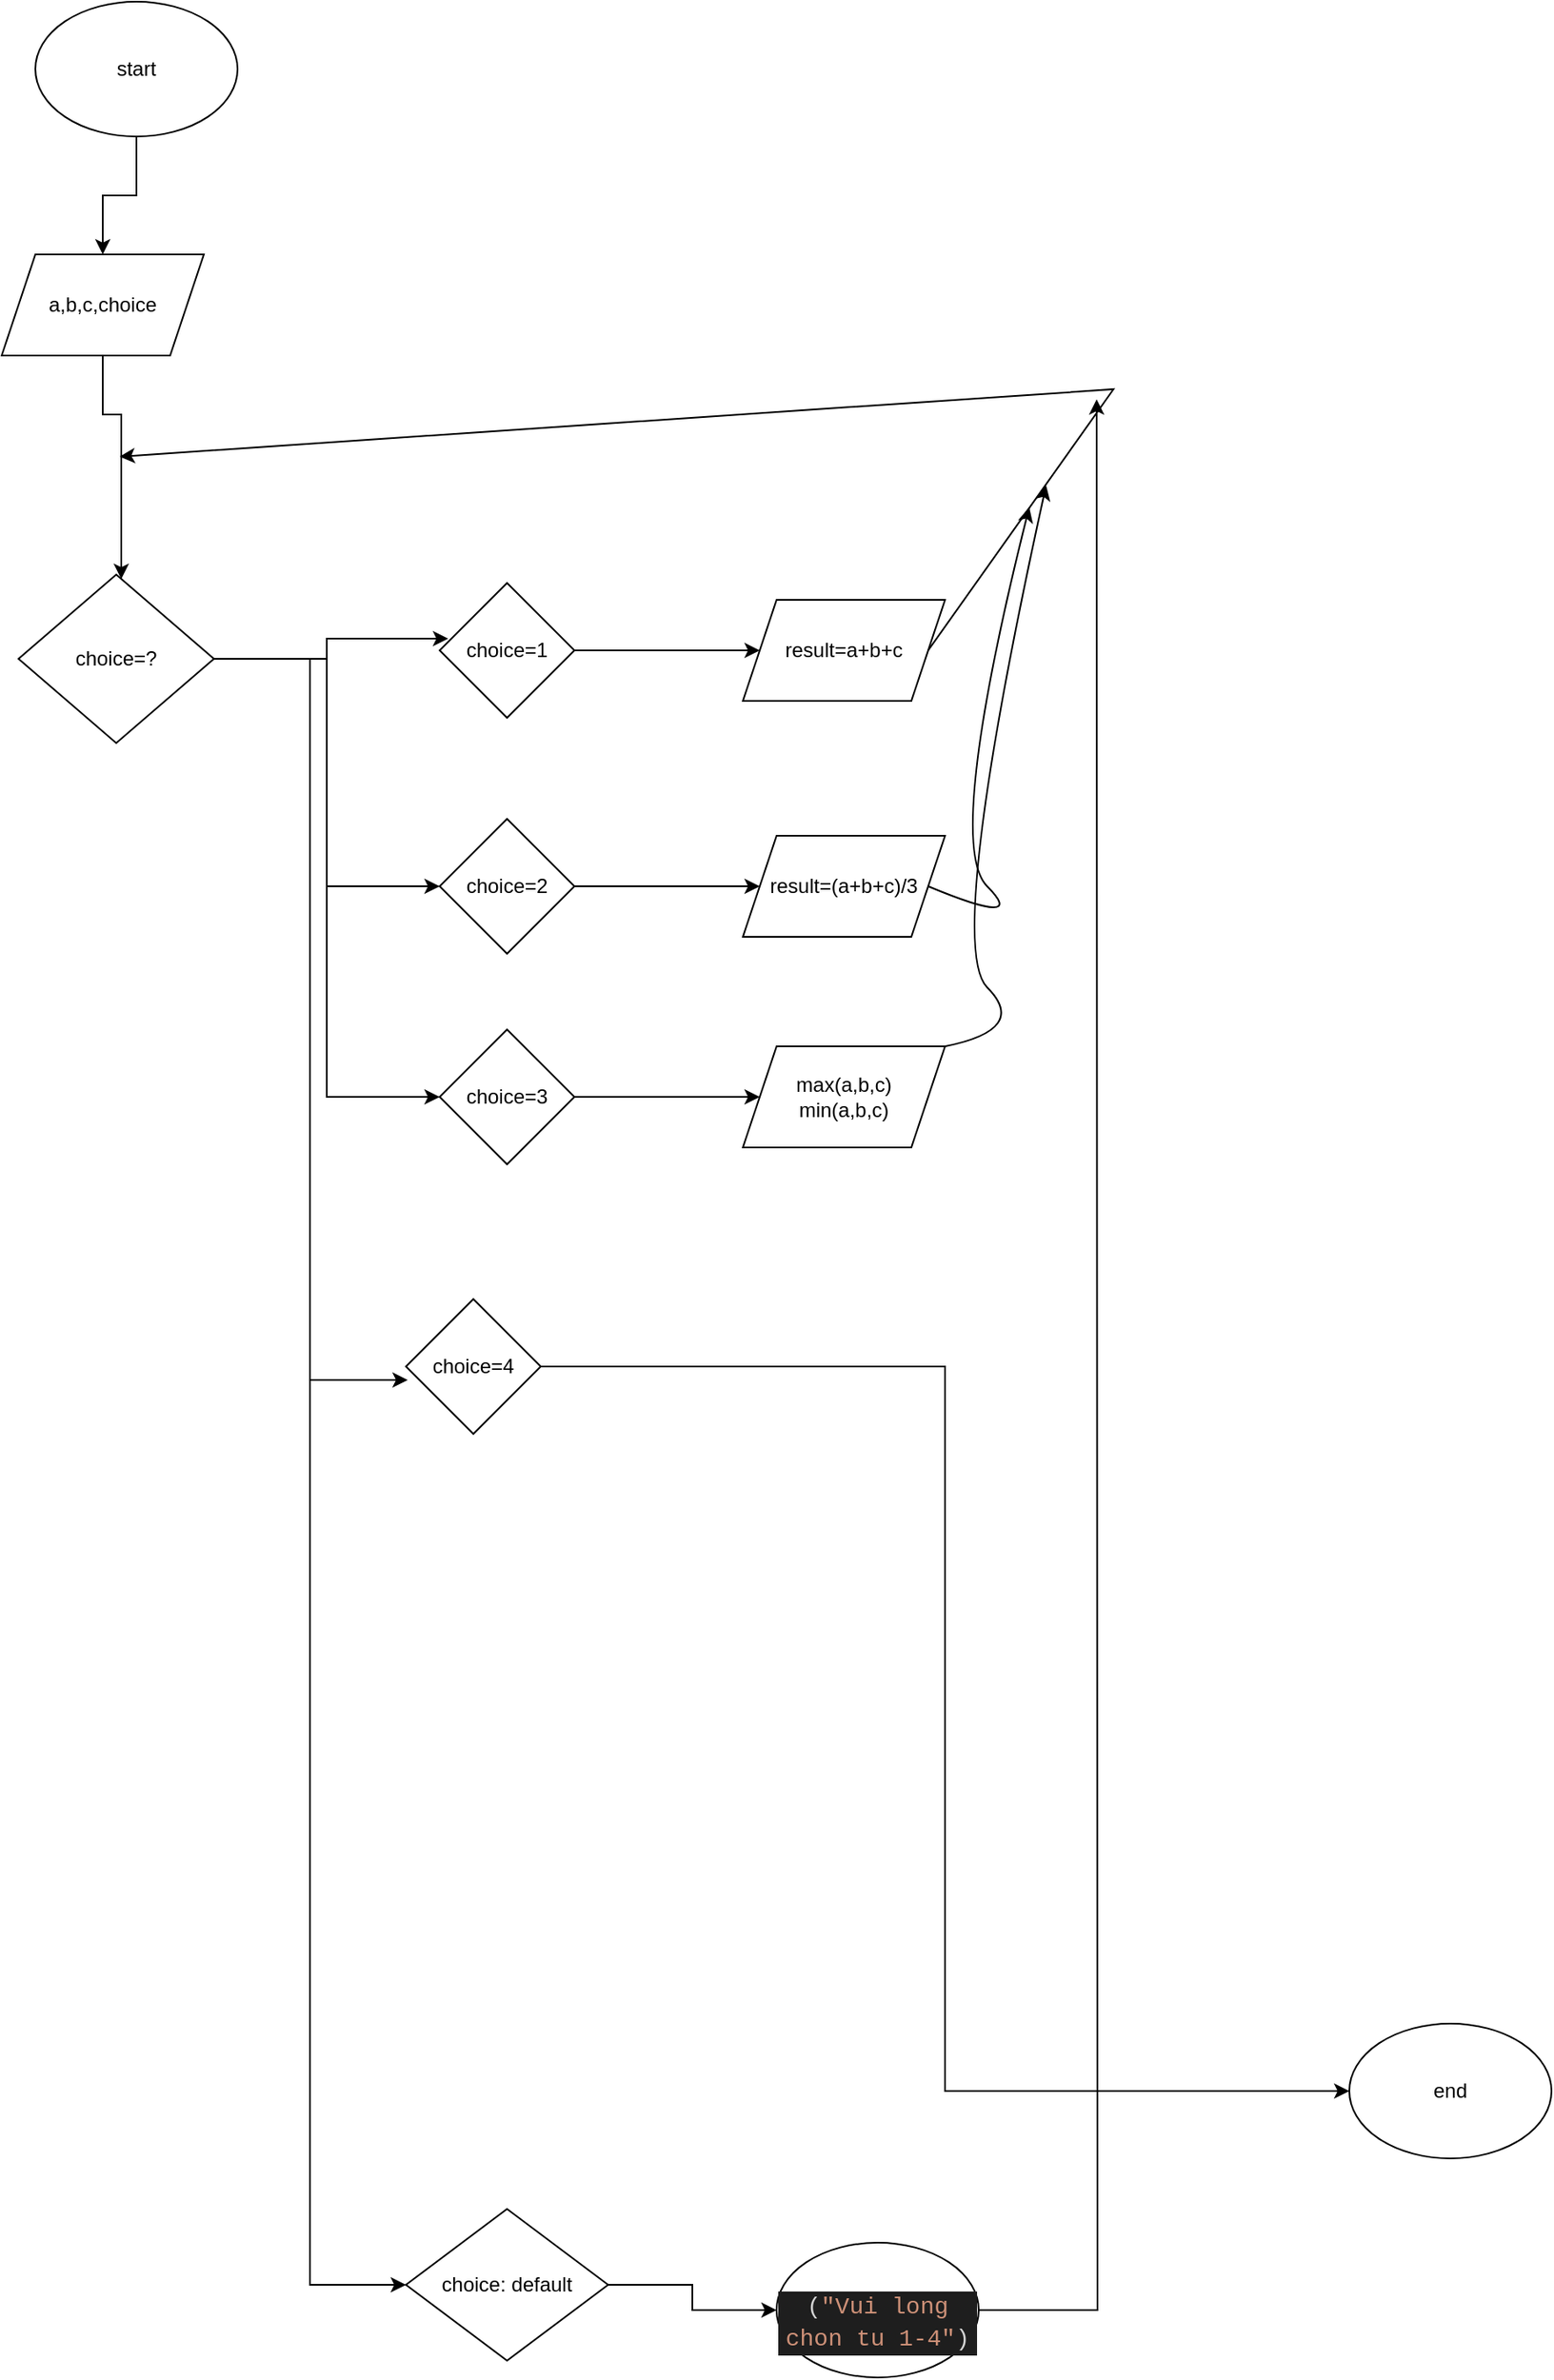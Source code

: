 <mxfile version="22.1.0" type="github">
  <diagram name="Trang-1" id="8WOk82VxNDKTeJKdt3mN">
    <mxGraphModel dx="880" dy="508" grid="1" gridSize="10" guides="1" tooltips="1" connect="1" arrows="1" fold="1" page="1" pageScale="1" pageWidth="827" pageHeight="1169" math="0" shadow="0">
      <root>
        <mxCell id="0" />
        <mxCell id="1" parent="0" />
        <mxCell id="_pkrtM7WGQT2VM3EGbci-3" style="edgeStyle=orthogonalEdgeStyle;rounded=0;orthogonalLoop=1;jettySize=auto;html=1;entryX=0.5;entryY=0;entryDx=0;entryDy=0;" parent="1" source="_pkrtM7WGQT2VM3EGbci-1" target="h4dxqBW4cxkd71x_Y7fE-1" edge="1">
          <mxGeometry relative="1" as="geometry">
            <mxPoint x="390" y="160" as="targetPoint" />
          </mxGeometry>
        </mxCell>
        <mxCell id="_pkrtM7WGQT2VM3EGbci-1" value="start" style="ellipse;whiteSpace=wrap;html=1;" parent="1" vertex="1">
          <mxGeometry x="320" y="20" width="120" height="80" as="geometry" />
        </mxCell>
        <mxCell id="_pkrtM7WGQT2VM3EGbci-15" value="end" style="ellipse;whiteSpace=wrap;html=1;" parent="1" vertex="1">
          <mxGeometry x="1100" y="1220" width="120" height="80" as="geometry" />
        </mxCell>
        <mxCell id="h4dxqBW4cxkd71x_Y7fE-2" style="edgeStyle=orthogonalEdgeStyle;rounded=0;orthogonalLoop=1;jettySize=auto;html=1;" parent="1" source="h4dxqBW4cxkd71x_Y7fE-1" target="h4dxqBW4cxkd71x_Y7fE-3" edge="1">
          <mxGeometry relative="1" as="geometry">
            <mxPoint x="370" y="300" as="targetPoint" />
            <Array as="points">
              <mxPoint x="360" y="265" />
              <mxPoint x="371" y="265" />
            </Array>
          </mxGeometry>
        </mxCell>
        <mxCell id="h4dxqBW4cxkd71x_Y7fE-1" value="a,b,c,choice" style="shape=parallelogram;perimeter=parallelogramPerimeter;whiteSpace=wrap;html=1;fixedSize=1;" parent="1" vertex="1">
          <mxGeometry x="300" y="170" width="120" height="60" as="geometry" />
        </mxCell>
        <mxCell id="h4dxqBW4cxkd71x_Y7fE-33" style="edgeStyle=orthogonalEdgeStyle;rounded=0;orthogonalLoop=1;jettySize=auto;html=1;entryX=0;entryY=0.5;entryDx=0;entryDy=0;" parent="1" source="h4dxqBW4cxkd71x_Y7fE-3" target="h4dxqBW4cxkd71x_Y7fE-9" edge="1">
          <mxGeometry relative="1" as="geometry" />
        </mxCell>
        <mxCell id="h4dxqBW4cxkd71x_Y7fE-34" style="edgeStyle=orthogonalEdgeStyle;rounded=0;orthogonalLoop=1;jettySize=auto;html=1;entryX=0;entryY=0.5;entryDx=0;entryDy=0;" parent="1" source="h4dxqBW4cxkd71x_Y7fE-3" target="h4dxqBW4cxkd71x_Y7fE-12" edge="1">
          <mxGeometry relative="1" as="geometry" />
        </mxCell>
        <mxCell id="h4dxqBW4cxkd71x_Y7fE-41" style="edgeStyle=orthogonalEdgeStyle;rounded=0;orthogonalLoop=1;jettySize=auto;html=1;entryX=0;entryY=0.5;entryDx=0;entryDy=0;" parent="1" source="h4dxqBW4cxkd71x_Y7fE-3" target="h4dxqBW4cxkd71x_Y7fE-31" edge="1">
          <mxGeometry relative="1" as="geometry" />
        </mxCell>
        <mxCell id="h4dxqBW4cxkd71x_Y7fE-3" value="choice=?" style="rhombus;whiteSpace=wrap;html=1;" parent="1" vertex="1">
          <mxGeometry x="310" y="360" width="116" height="100" as="geometry" />
        </mxCell>
        <mxCell id="h4dxqBW4cxkd71x_Y7fE-7" style="edgeStyle=orthogonalEdgeStyle;rounded=0;orthogonalLoop=1;jettySize=auto;html=1;" parent="1" source="h4dxqBW4cxkd71x_Y7fE-4" target="h4dxqBW4cxkd71x_Y7fE-6" edge="1">
          <mxGeometry relative="1" as="geometry" />
        </mxCell>
        <mxCell id="h4dxqBW4cxkd71x_Y7fE-4" value="choice=1" style="rhombus;whiteSpace=wrap;html=1;" parent="1" vertex="1">
          <mxGeometry x="560" y="365" width="80" height="80" as="geometry" />
        </mxCell>
        <mxCell id="h4dxqBW4cxkd71x_Y7fE-5" style="edgeStyle=orthogonalEdgeStyle;rounded=0;orthogonalLoop=1;jettySize=auto;html=1;entryX=0.063;entryY=0.413;entryDx=0;entryDy=0;entryPerimeter=0;" parent="1" source="h4dxqBW4cxkd71x_Y7fE-3" target="h4dxqBW4cxkd71x_Y7fE-4" edge="1">
          <mxGeometry relative="1" as="geometry" />
        </mxCell>
        <mxCell id="h4dxqBW4cxkd71x_Y7fE-6" value="result=a+b+c" style="shape=parallelogram;perimeter=parallelogramPerimeter;whiteSpace=wrap;html=1;fixedSize=1;" parent="1" vertex="1">
          <mxGeometry x="740" y="375" width="120" height="60" as="geometry" />
        </mxCell>
        <mxCell id="h4dxqBW4cxkd71x_Y7fE-8" style="edgeStyle=orthogonalEdgeStyle;rounded=0;orthogonalLoop=1;jettySize=auto;html=1;" parent="1" source="h4dxqBW4cxkd71x_Y7fE-9" target="h4dxqBW4cxkd71x_Y7fE-10" edge="1">
          <mxGeometry relative="1" as="geometry" />
        </mxCell>
        <mxCell id="h4dxqBW4cxkd71x_Y7fE-9" value="choice=2" style="rhombus;whiteSpace=wrap;html=1;" parent="1" vertex="1">
          <mxGeometry x="560" y="505" width="80" height="80" as="geometry" />
        </mxCell>
        <mxCell id="h4dxqBW4cxkd71x_Y7fE-10" value="result=(a+b+c)/3" style="shape=parallelogram;perimeter=parallelogramPerimeter;whiteSpace=wrap;html=1;fixedSize=1;" parent="1" vertex="1">
          <mxGeometry x="740" y="515" width="120" height="60" as="geometry" />
        </mxCell>
        <mxCell id="h4dxqBW4cxkd71x_Y7fE-11" style="edgeStyle=orthogonalEdgeStyle;rounded=0;orthogonalLoop=1;jettySize=auto;html=1;" parent="1" source="h4dxqBW4cxkd71x_Y7fE-12" target="h4dxqBW4cxkd71x_Y7fE-13" edge="1">
          <mxGeometry relative="1" as="geometry" />
        </mxCell>
        <mxCell id="h4dxqBW4cxkd71x_Y7fE-12" value="choice=3" style="rhombus;whiteSpace=wrap;html=1;" parent="1" vertex="1">
          <mxGeometry x="560" y="630" width="80" height="80" as="geometry" />
        </mxCell>
        <mxCell id="h4dxqBW4cxkd71x_Y7fE-13" value="&lt;div&gt;max(a,b,c)&lt;/div&gt;&lt;div&gt;min(a,b,c)&lt;br&gt;&lt;/div&gt;" style="shape=parallelogram;perimeter=parallelogramPerimeter;whiteSpace=wrap;html=1;fixedSize=1;" parent="1" vertex="1">
          <mxGeometry x="740" y="640" width="120" height="60" as="geometry" />
        </mxCell>
        <mxCell id="h4dxqBW4cxkd71x_Y7fE-27" style="edgeStyle=orthogonalEdgeStyle;rounded=0;orthogonalLoop=1;jettySize=auto;html=1;entryX=0;entryY=0.5;entryDx=0;entryDy=0;" parent="1" source="h4dxqBW4cxkd71x_Y7fE-28" target="_pkrtM7WGQT2VM3EGbci-15" edge="1">
          <mxGeometry relative="1" as="geometry">
            <mxPoint x="740" y="1250" as="targetPoint" />
          </mxGeometry>
        </mxCell>
        <mxCell id="h4dxqBW4cxkd71x_Y7fE-28" value="choice=4" style="rhombus;whiteSpace=wrap;html=1;" parent="1" vertex="1">
          <mxGeometry x="540" y="790" width="80" height="80" as="geometry" />
        </mxCell>
        <mxCell id="h4dxqBW4cxkd71x_Y7fE-30" style="edgeStyle=orthogonalEdgeStyle;rounded=0;orthogonalLoop=1;jettySize=auto;html=1;entryX=0;entryY=0.5;entryDx=0;entryDy=0;" parent="1" source="h4dxqBW4cxkd71x_Y7fE-31" target="h4dxqBW4cxkd71x_Y7fE-42" edge="1">
          <mxGeometry relative="1" as="geometry">
            <mxPoint x="740" y="1370" as="targetPoint" />
          </mxGeometry>
        </mxCell>
        <mxCell id="h4dxqBW4cxkd71x_Y7fE-31" value="choice: default" style="rhombus;whiteSpace=wrap;html=1;" parent="1" vertex="1">
          <mxGeometry x="540" y="1330" width="120" height="90" as="geometry" />
        </mxCell>
        <mxCell id="h4dxqBW4cxkd71x_Y7fE-53" style="edgeStyle=orthogonalEdgeStyle;rounded=0;orthogonalLoop=1;jettySize=auto;html=1;" parent="1" source="h4dxqBW4cxkd71x_Y7fE-42" edge="1">
          <mxGeometry relative="1" as="geometry">
            <mxPoint x="950" y="256" as="targetPoint" />
          </mxGeometry>
        </mxCell>
        <mxCell id="h4dxqBW4cxkd71x_Y7fE-42" value="&lt;br&gt;&lt;div style=&quot;color: rgb(212, 212, 212); background-color: rgb(30, 30, 30); font-family: Consolas, &amp;quot;Courier New&amp;quot;, monospace; font-weight: normal; font-size: 14px; line-height: 19px;&quot;&gt;&lt;div&gt;&lt;span style=&quot;color: #d4d4d4;&quot;&gt;(&lt;/span&gt;&lt;span style=&quot;color: #ce9178;&quot;&gt;&quot;Vui long chon tu 1-4&quot;&lt;/span&gt;&lt;span style=&quot;color: #d4d4d4;&quot;&gt;)&lt;/span&gt;&lt;/div&gt;&lt;/div&gt;" style="ellipse;whiteSpace=wrap;html=1;" parent="1" vertex="1">
          <mxGeometry x="760" y="1350" width="120" height="80" as="geometry" />
        </mxCell>
        <mxCell id="h4dxqBW4cxkd71x_Y7fE-46" value="" style="endArrow=classic;html=1;rounded=0;exitX=1;exitY=0.5;exitDx=0;exitDy=0;" parent="1" source="h4dxqBW4cxkd71x_Y7fE-6" edge="1">
          <mxGeometry width="50" height="50" relative="1" as="geometry">
            <mxPoint x="520" y="390" as="sourcePoint" />
            <mxPoint x="370" y="290" as="targetPoint" />
            <Array as="points">
              <mxPoint x="960" y="250" />
            </Array>
          </mxGeometry>
        </mxCell>
        <mxCell id="h4dxqBW4cxkd71x_Y7fE-47" value="" style="curved=1;endArrow=classic;html=1;rounded=0;exitX=1;exitY=0.5;exitDx=0;exitDy=0;" parent="1" source="h4dxqBW4cxkd71x_Y7fE-10" edge="1">
          <mxGeometry width="50" height="50" relative="1" as="geometry">
            <mxPoint x="860" y="570" as="sourcePoint" />
            <mxPoint x="910" y="320" as="targetPoint" />
            <Array as="points">
              <mxPoint x="910" y="570" />
              <mxPoint x="860" y="520" />
            </Array>
          </mxGeometry>
        </mxCell>
        <mxCell id="h4dxqBW4cxkd71x_Y7fE-48" value="" style="curved=1;endArrow=classic;html=1;rounded=0;exitX=1;exitY=0;exitDx=0;exitDy=0;" parent="1" source="h4dxqBW4cxkd71x_Y7fE-13" edge="1">
          <mxGeometry width="50" height="50" relative="1" as="geometry">
            <mxPoint x="860" y="630" as="sourcePoint" />
            <mxPoint x="920" y="307" as="targetPoint" />
            <Array as="points">
              <mxPoint x="910" y="630" />
              <mxPoint x="860" y="580" />
            </Array>
          </mxGeometry>
        </mxCell>
        <mxCell id="nnTUxmxNzqBDmiWKUuZR-3" style="edgeStyle=orthogonalEdgeStyle;rounded=0;orthogonalLoop=1;jettySize=auto;html=1;entryX=0.013;entryY=0.6;entryDx=0;entryDy=0;entryPerimeter=0;" edge="1" parent="1" source="h4dxqBW4cxkd71x_Y7fE-3" target="h4dxqBW4cxkd71x_Y7fE-28">
          <mxGeometry relative="1" as="geometry" />
        </mxCell>
      </root>
    </mxGraphModel>
  </diagram>
</mxfile>
